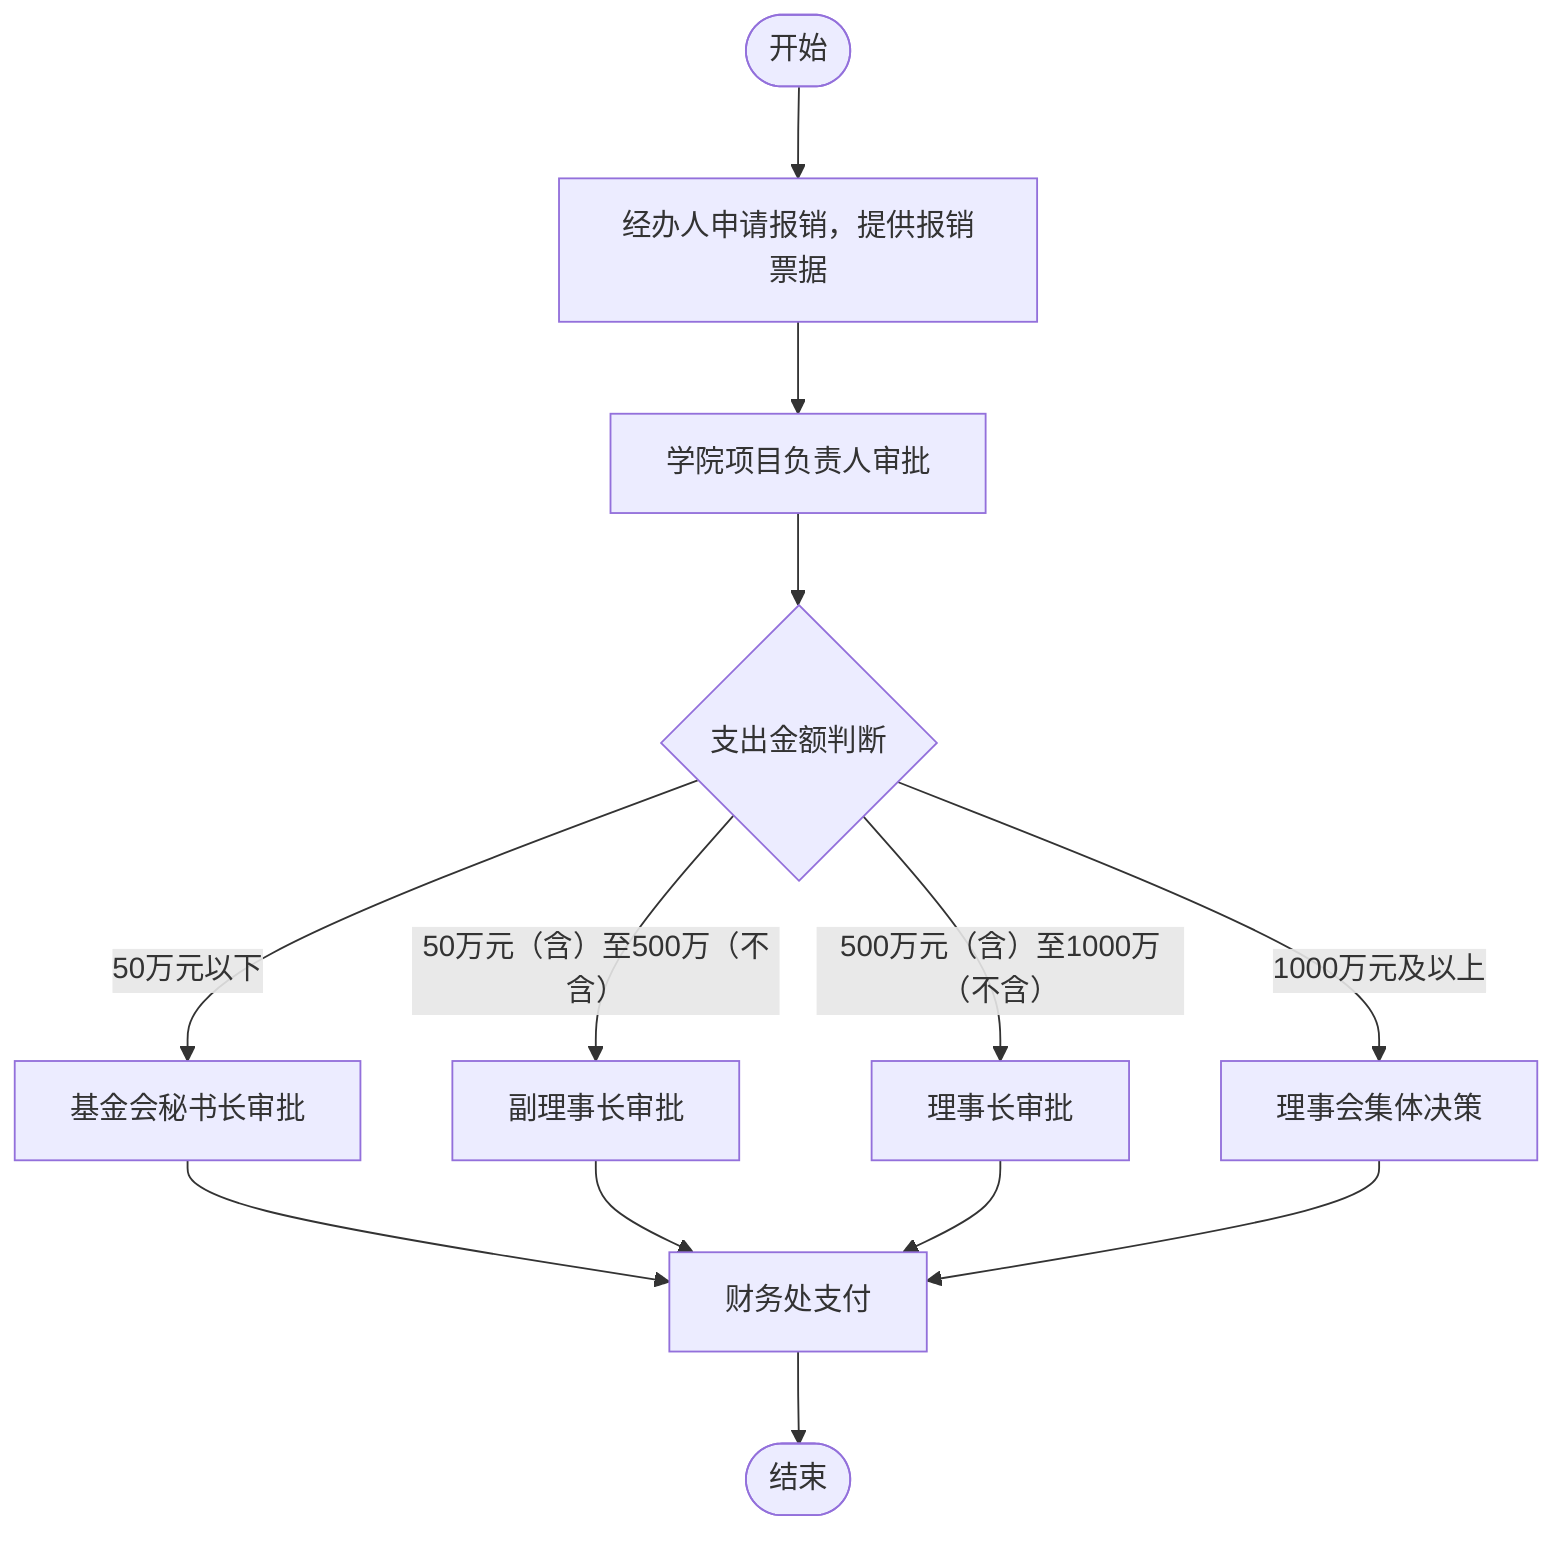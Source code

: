 flowchart TD
    Start(["开始"]) --> A[经办人申请报销，提供报销票据]
    A --> B[学院项目负责人审批]
    B --> C{支出金额判断}
    C -->|50万元以下| D[基金会秘书长审批]
    C -->|50万元（含）至500万（不含）| E[副理事长审批]
    C -->|500万元（含）至1000万（不含）| F[理事长审批]
    C -->|1000万元及以上| G[理事会集体决策]
    D --> H[财务处支付]
    E --> H
    F --> H
    G --> H
    H --> End(["结束"])